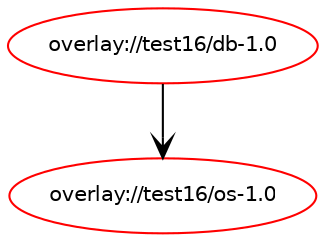 digraph prolog {

newrank=true;
concentrate=true;
compound=true;
graph [rankdir=TD];#, ranksep=2.5, nodesep=0.2];
edge  [arrowhead=vee];
node  [fontname=Helvetica,fontsize=10];

"overlay://test16/db-1.0" [color=red, href="../test16/db-1.0-depend.svg"];
"overlay://test16/db-1.0" -> "overlay://test16/os-1.0"
"overlay://test16/os-1.0" [color=red, href="../test16/os-1.0-depend.svg"];
}
